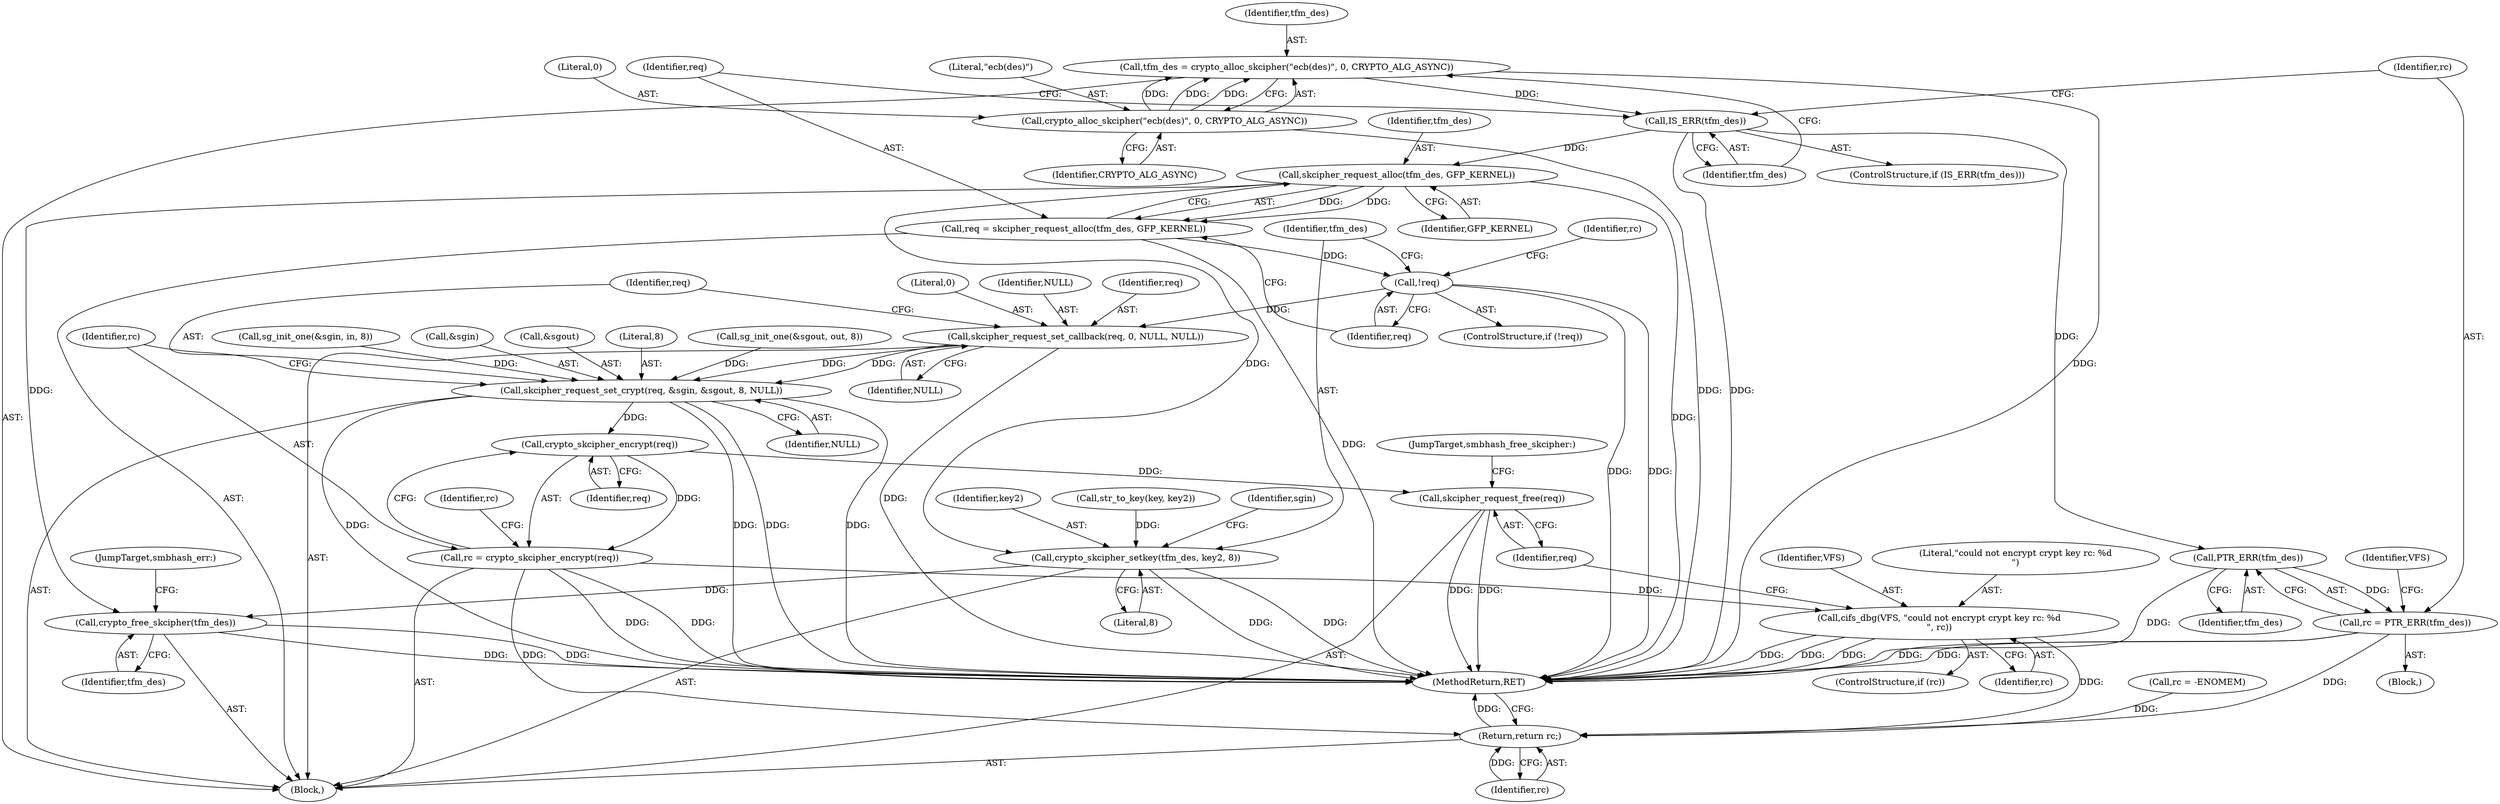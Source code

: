 digraph "1_linux_06deeec77a5a689cc94b21a8a91a76e42176685d@API" {
"1000114" [label="(Call,tfm_des = crypto_alloc_skcipher(\"ecb(des)\", 0, CRYPTO_ALG_ASYNC))"];
"1000116" [label="(Call,crypto_alloc_skcipher(\"ecb(des)\", 0, CRYPTO_ALG_ASYNC))"];
"1000121" [label="(Call,IS_ERR(tfm_des))"];
"1000126" [label="(Call,PTR_ERR(tfm_des))"];
"1000124" [label="(Call,rc = PTR_ERR(tfm_des))"];
"1000192" [label="(Return,return rc;)"];
"1000134" [label="(Call,skcipher_request_alloc(tfm_des, GFP_KERNEL))"];
"1000132" [label="(Call,req = skcipher_request_alloc(tfm_des, GFP_KERNEL))"];
"1000138" [label="(Call,!req)"];
"1000163" [label="(Call,skcipher_request_set_callback(req, 0, NULL, NULL))"];
"1000168" [label="(Call,skcipher_request_set_crypt(req, &sgin, &sgout, 8, NULL))"];
"1000178" [label="(Call,crypto_skcipher_encrypt(req))"];
"1000176" [label="(Call,rc = crypto_skcipher_encrypt(req))"];
"1000182" [label="(Call,cifs_dbg(VFS, \"could not encrypt crypt key rc: %d\n\", rc))"];
"1000186" [label="(Call,skcipher_request_free(req))"];
"1000149" [label="(Call,crypto_skcipher_setkey(tfm_des, key2, 8))"];
"1000189" [label="(Call,crypto_free_skcipher(tfm_des))"];
"1000175" [label="(Identifier,NULL)"];
"1000141" [label="(Call,rc = -ENOMEM)"];
"1000180" [label="(ControlStructure,if (rc))"];
"1000117" [label="(Literal,\"ecb(des)\")"];
"1000119" [label="(Identifier,CRYPTO_ALG_ASYNC)"];
"1000138" [label="(Call,!req)"];
"1000142" [label="(Identifier,rc)"];
"1000183" [label="(Identifier,VFS)"];
"1000153" [label="(Call,sg_init_one(&sgin, in, 8))"];
"1000168" [label="(Call,skcipher_request_set_crypt(req, &sgin, &sgout, 8, NULL))"];
"1000115" [label="(Identifier,tfm_des)"];
"1000123" [label="(Block,)"];
"1000163" [label="(Call,skcipher_request_set_callback(req, 0, NULL, NULL))"];
"1000118" [label="(Literal,0)"];
"1000186" [label="(Call,skcipher_request_free(req))"];
"1000136" [label="(Identifier,GFP_KERNEL)"];
"1000155" [label="(Identifier,sgin)"];
"1000170" [label="(Call,&sgin)"];
"1000129" [label="(Identifier,VFS)"];
"1000176" [label="(Call,rc = crypto_skcipher_encrypt(req))"];
"1000135" [label="(Identifier,tfm_des)"];
"1000177" [label="(Identifier,rc)"];
"1000172" [label="(Call,&sgout)"];
"1000150" [label="(Identifier,tfm_des)"];
"1000151" [label="(Identifier,key2)"];
"1000192" [label="(Return,return rc;)"];
"1000164" [label="(Identifier,req)"];
"1000111" [label="(Call,str_to_key(key, key2))"];
"1000169" [label="(Identifier,req)"];
"1000174" [label="(Literal,8)"];
"1000165" [label="(Literal,0)"];
"1000185" [label="(Identifier,rc)"];
"1000133" [label="(Identifier,req)"];
"1000134" [label="(Call,skcipher_request_alloc(tfm_des, GFP_KERNEL))"];
"1000149" [label="(Call,crypto_skcipher_setkey(tfm_des, key2, 8))"];
"1000184" [label="(Literal,\"could not encrypt crypt key rc: %d\n\")"];
"1000122" [label="(Identifier,tfm_des)"];
"1000104" [label="(Block,)"];
"1000193" [label="(Identifier,rc)"];
"1000189" [label="(Call,crypto_free_skcipher(tfm_des))"];
"1000187" [label="(Identifier,req)"];
"1000152" [label="(Literal,8)"];
"1000126" [label="(Call,PTR_ERR(tfm_des))"];
"1000178" [label="(Call,crypto_skcipher_encrypt(req))"];
"1000125" [label="(Identifier,rc)"];
"1000132" [label="(Call,req = skcipher_request_alloc(tfm_des, GFP_KERNEL))"];
"1000116" [label="(Call,crypto_alloc_skcipher(\"ecb(des)\", 0, CRYPTO_ALG_ASYNC))"];
"1000139" [label="(Identifier,req)"];
"1000158" [label="(Call,sg_init_one(&sgout, out, 8))"];
"1000120" [label="(ControlStructure,if (IS_ERR(tfm_des)))"];
"1000167" [label="(Identifier,NULL)"];
"1000137" [label="(ControlStructure,if (!req))"];
"1000127" [label="(Identifier,tfm_des)"];
"1000191" [label="(JumpTarget,smbhash_err:)"];
"1000114" [label="(Call,tfm_des = crypto_alloc_skcipher(\"ecb(des)\", 0, CRYPTO_ALG_ASYNC))"];
"1000188" [label="(JumpTarget,smbhash_free_skcipher:)"];
"1000166" [label="(Identifier,NULL)"];
"1000181" [label="(Identifier,rc)"];
"1000121" [label="(Call,IS_ERR(tfm_des))"];
"1000182" [label="(Call,cifs_dbg(VFS, \"could not encrypt crypt key rc: %d\n\", rc))"];
"1000194" [label="(MethodReturn,RET)"];
"1000179" [label="(Identifier,req)"];
"1000190" [label="(Identifier,tfm_des)"];
"1000124" [label="(Call,rc = PTR_ERR(tfm_des))"];
"1000114" -> "1000104"  [label="AST: "];
"1000114" -> "1000116"  [label="CFG: "];
"1000115" -> "1000114"  [label="AST: "];
"1000116" -> "1000114"  [label="AST: "];
"1000122" -> "1000114"  [label="CFG: "];
"1000114" -> "1000194"  [label="DDG: "];
"1000116" -> "1000114"  [label="DDG: "];
"1000116" -> "1000114"  [label="DDG: "];
"1000116" -> "1000114"  [label="DDG: "];
"1000114" -> "1000121"  [label="DDG: "];
"1000116" -> "1000119"  [label="CFG: "];
"1000117" -> "1000116"  [label="AST: "];
"1000118" -> "1000116"  [label="AST: "];
"1000119" -> "1000116"  [label="AST: "];
"1000116" -> "1000194"  [label="DDG: "];
"1000121" -> "1000120"  [label="AST: "];
"1000121" -> "1000122"  [label="CFG: "];
"1000122" -> "1000121"  [label="AST: "];
"1000125" -> "1000121"  [label="CFG: "];
"1000133" -> "1000121"  [label="CFG: "];
"1000121" -> "1000194"  [label="DDG: "];
"1000121" -> "1000126"  [label="DDG: "];
"1000121" -> "1000134"  [label="DDG: "];
"1000126" -> "1000124"  [label="AST: "];
"1000126" -> "1000127"  [label="CFG: "];
"1000127" -> "1000126"  [label="AST: "];
"1000124" -> "1000126"  [label="CFG: "];
"1000126" -> "1000194"  [label="DDG: "];
"1000126" -> "1000124"  [label="DDG: "];
"1000124" -> "1000123"  [label="AST: "];
"1000125" -> "1000124"  [label="AST: "];
"1000129" -> "1000124"  [label="CFG: "];
"1000124" -> "1000194"  [label="DDG: "];
"1000124" -> "1000194"  [label="DDG: "];
"1000124" -> "1000192"  [label="DDG: "];
"1000192" -> "1000104"  [label="AST: "];
"1000192" -> "1000193"  [label="CFG: "];
"1000193" -> "1000192"  [label="AST: "];
"1000194" -> "1000192"  [label="CFG: "];
"1000192" -> "1000194"  [label="DDG: "];
"1000193" -> "1000192"  [label="DDG: "];
"1000141" -> "1000192"  [label="DDG: "];
"1000182" -> "1000192"  [label="DDG: "];
"1000176" -> "1000192"  [label="DDG: "];
"1000134" -> "1000132"  [label="AST: "];
"1000134" -> "1000136"  [label="CFG: "];
"1000135" -> "1000134"  [label="AST: "];
"1000136" -> "1000134"  [label="AST: "];
"1000132" -> "1000134"  [label="CFG: "];
"1000134" -> "1000194"  [label="DDG: "];
"1000134" -> "1000132"  [label="DDG: "];
"1000134" -> "1000132"  [label="DDG: "];
"1000134" -> "1000149"  [label="DDG: "];
"1000134" -> "1000189"  [label="DDG: "];
"1000132" -> "1000104"  [label="AST: "];
"1000133" -> "1000132"  [label="AST: "];
"1000139" -> "1000132"  [label="CFG: "];
"1000132" -> "1000194"  [label="DDG: "];
"1000132" -> "1000138"  [label="DDG: "];
"1000138" -> "1000137"  [label="AST: "];
"1000138" -> "1000139"  [label="CFG: "];
"1000139" -> "1000138"  [label="AST: "];
"1000142" -> "1000138"  [label="CFG: "];
"1000150" -> "1000138"  [label="CFG: "];
"1000138" -> "1000194"  [label="DDG: "];
"1000138" -> "1000194"  [label="DDG: "];
"1000138" -> "1000163"  [label="DDG: "];
"1000163" -> "1000104"  [label="AST: "];
"1000163" -> "1000167"  [label="CFG: "];
"1000164" -> "1000163"  [label="AST: "];
"1000165" -> "1000163"  [label="AST: "];
"1000166" -> "1000163"  [label="AST: "];
"1000167" -> "1000163"  [label="AST: "];
"1000169" -> "1000163"  [label="CFG: "];
"1000163" -> "1000194"  [label="DDG: "];
"1000163" -> "1000168"  [label="DDG: "];
"1000163" -> "1000168"  [label="DDG: "];
"1000168" -> "1000104"  [label="AST: "];
"1000168" -> "1000175"  [label="CFG: "];
"1000169" -> "1000168"  [label="AST: "];
"1000170" -> "1000168"  [label="AST: "];
"1000172" -> "1000168"  [label="AST: "];
"1000174" -> "1000168"  [label="AST: "];
"1000175" -> "1000168"  [label="AST: "];
"1000177" -> "1000168"  [label="CFG: "];
"1000168" -> "1000194"  [label="DDG: "];
"1000168" -> "1000194"  [label="DDG: "];
"1000168" -> "1000194"  [label="DDG: "];
"1000168" -> "1000194"  [label="DDG: "];
"1000153" -> "1000168"  [label="DDG: "];
"1000158" -> "1000168"  [label="DDG: "];
"1000168" -> "1000178"  [label="DDG: "];
"1000178" -> "1000176"  [label="AST: "];
"1000178" -> "1000179"  [label="CFG: "];
"1000179" -> "1000178"  [label="AST: "];
"1000176" -> "1000178"  [label="CFG: "];
"1000178" -> "1000176"  [label="DDG: "];
"1000178" -> "1000186"  [label="DDG: "];
"1000176" -> "1000104"  [label="AST: "];
"1000177" -> "1000176"  [label="AST: "];
"1000181" -> "1000176"  [label="CFG: "];
"1000176" -> "1000194"  [label="DDG: "];
"1000176" -> "1000194"  [label="DDG: "];
"1000176" -> "1000182"  [label="DDG: "];
"1000182" -> "1000180"  [label="AST: "];
"1000182" -> "1000185"  [label="CFG: "];
"1000183" -> "1000182"  [label="AST: "];
"1000184" -> "1000182"  [label="AST: "];
"1000185" -> "1000182"  [label="AST: "];
"1000187" -> "1000182"  [label="CFG: "];
"1000182" -> "1000194"  [label="DDG: "];
"1000182" -> "1000194"  [label="DDG: "];
"1000182" -> "1000194"  [label="DDG: "];
"1000186" -> "1000104"  [label="AST: "];
"1000186" -> "1000187"  [label="CFG: "];
"1000187" -> "1000186"  [label="AST: "];
"1000188" -> "1000186"  [label="CFG: "];
"1000186" -> "1000194"  [label="DDG: "];
"1000186" -> "1000194"  [label="DDG: "];
"1000149" -> "1000104"  [label="AST: "];
"1000149" -> "1000152"  [label="CFG: "];
"1000150" -> "1000149"  [label="AST: "];
"1000151" -> "1000149"  [label="AST: "];
"1000152" -> "1000149"  [label="AST: "];
"1000155" -> "1000149"  [label="CFG: "];
"1000149" -> "1000194"  [label="DDG: "];
"1000149" -> "1000194"  [label="DDG: "];
"1000111" -> "1000149"  [label="DDG: "];
"1000149" -> "1000189"  [label="DDG: "];
"1000189" -> "1000104"  [label="AST: "];
"1000189" -> "1000190"  [label="CFG: "];
"1000190" -> "1000189"  [label="AST: "];
"1000191" -> "1000189"  [label="CFG: "];
"1000189" -> "1000194"  [label="DDG: "];
"1000189" -> "1000194"  [label="DDG: "];
}
